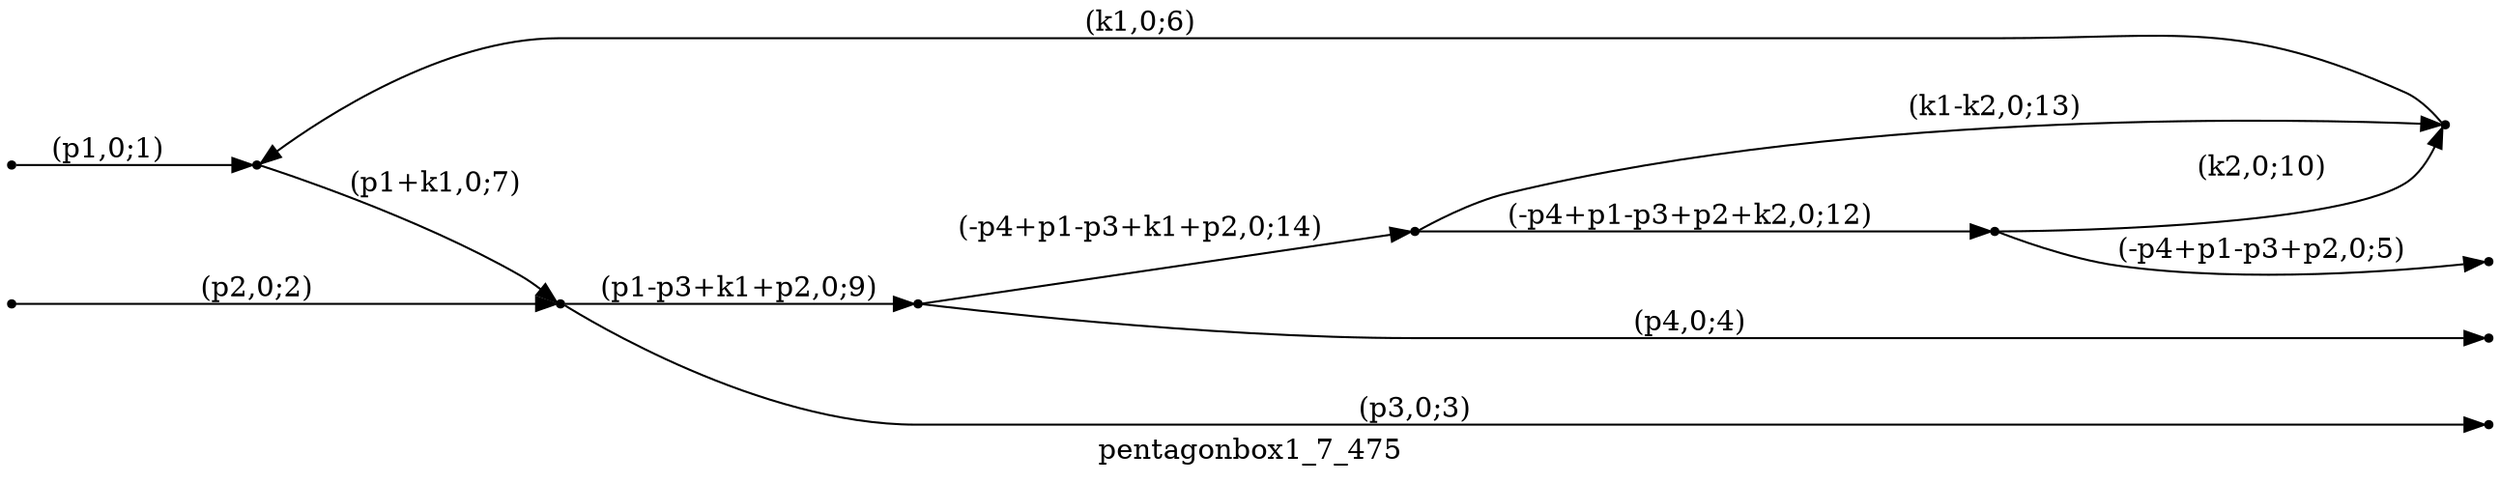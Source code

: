 digraph pentagonbox1_7_475 {
  label="pentagonbox1_7_475";
  rankdir="LR";
  subgraph edges {
    -1 -> 2 [label="(p1,0;1)"];
    -2 -> 3 [label="(p2,0;2)"];
    3 -> -3 [label="(p3,0;3)"];
    6 -> -4 [label="(p4,0;4)"];
    1 -> -5 [label="(-p4+p1-p3+p2,0;5)"];
    4 -> 2 [label="(k1,0;6)"];
    2 -> 3 [label="(p1+k1,0;7)"];
    3 -> 6 [label="(p1-p3+k1+p2,0;9)"];
    1 -> 4 [label="(k2,0;10)"];
    5 -> 1 [label="(-p4+p1-p3+p2+k2,0;12)"];
    5 -> 4 [label="(k1-k2,0;13)"];
    6 -> 5 [label="(-p4+p1-p3+k1+p2,0;14)"];
  }
  subgraph incoming { rank="source"; -1; -2; }
  subgraph outgoing { rank="sink"; -3; -4; -5; }
-5 [shape=point];
-4 [shape=point];
-3 [shape=point];
-2 [shape=point];
-1 [shape=point];
1 [shape=point];
2 [shape=point];
3 [shape=point];
4 [shape=point];
5 [shape=point];
6 [shape=point];
}

